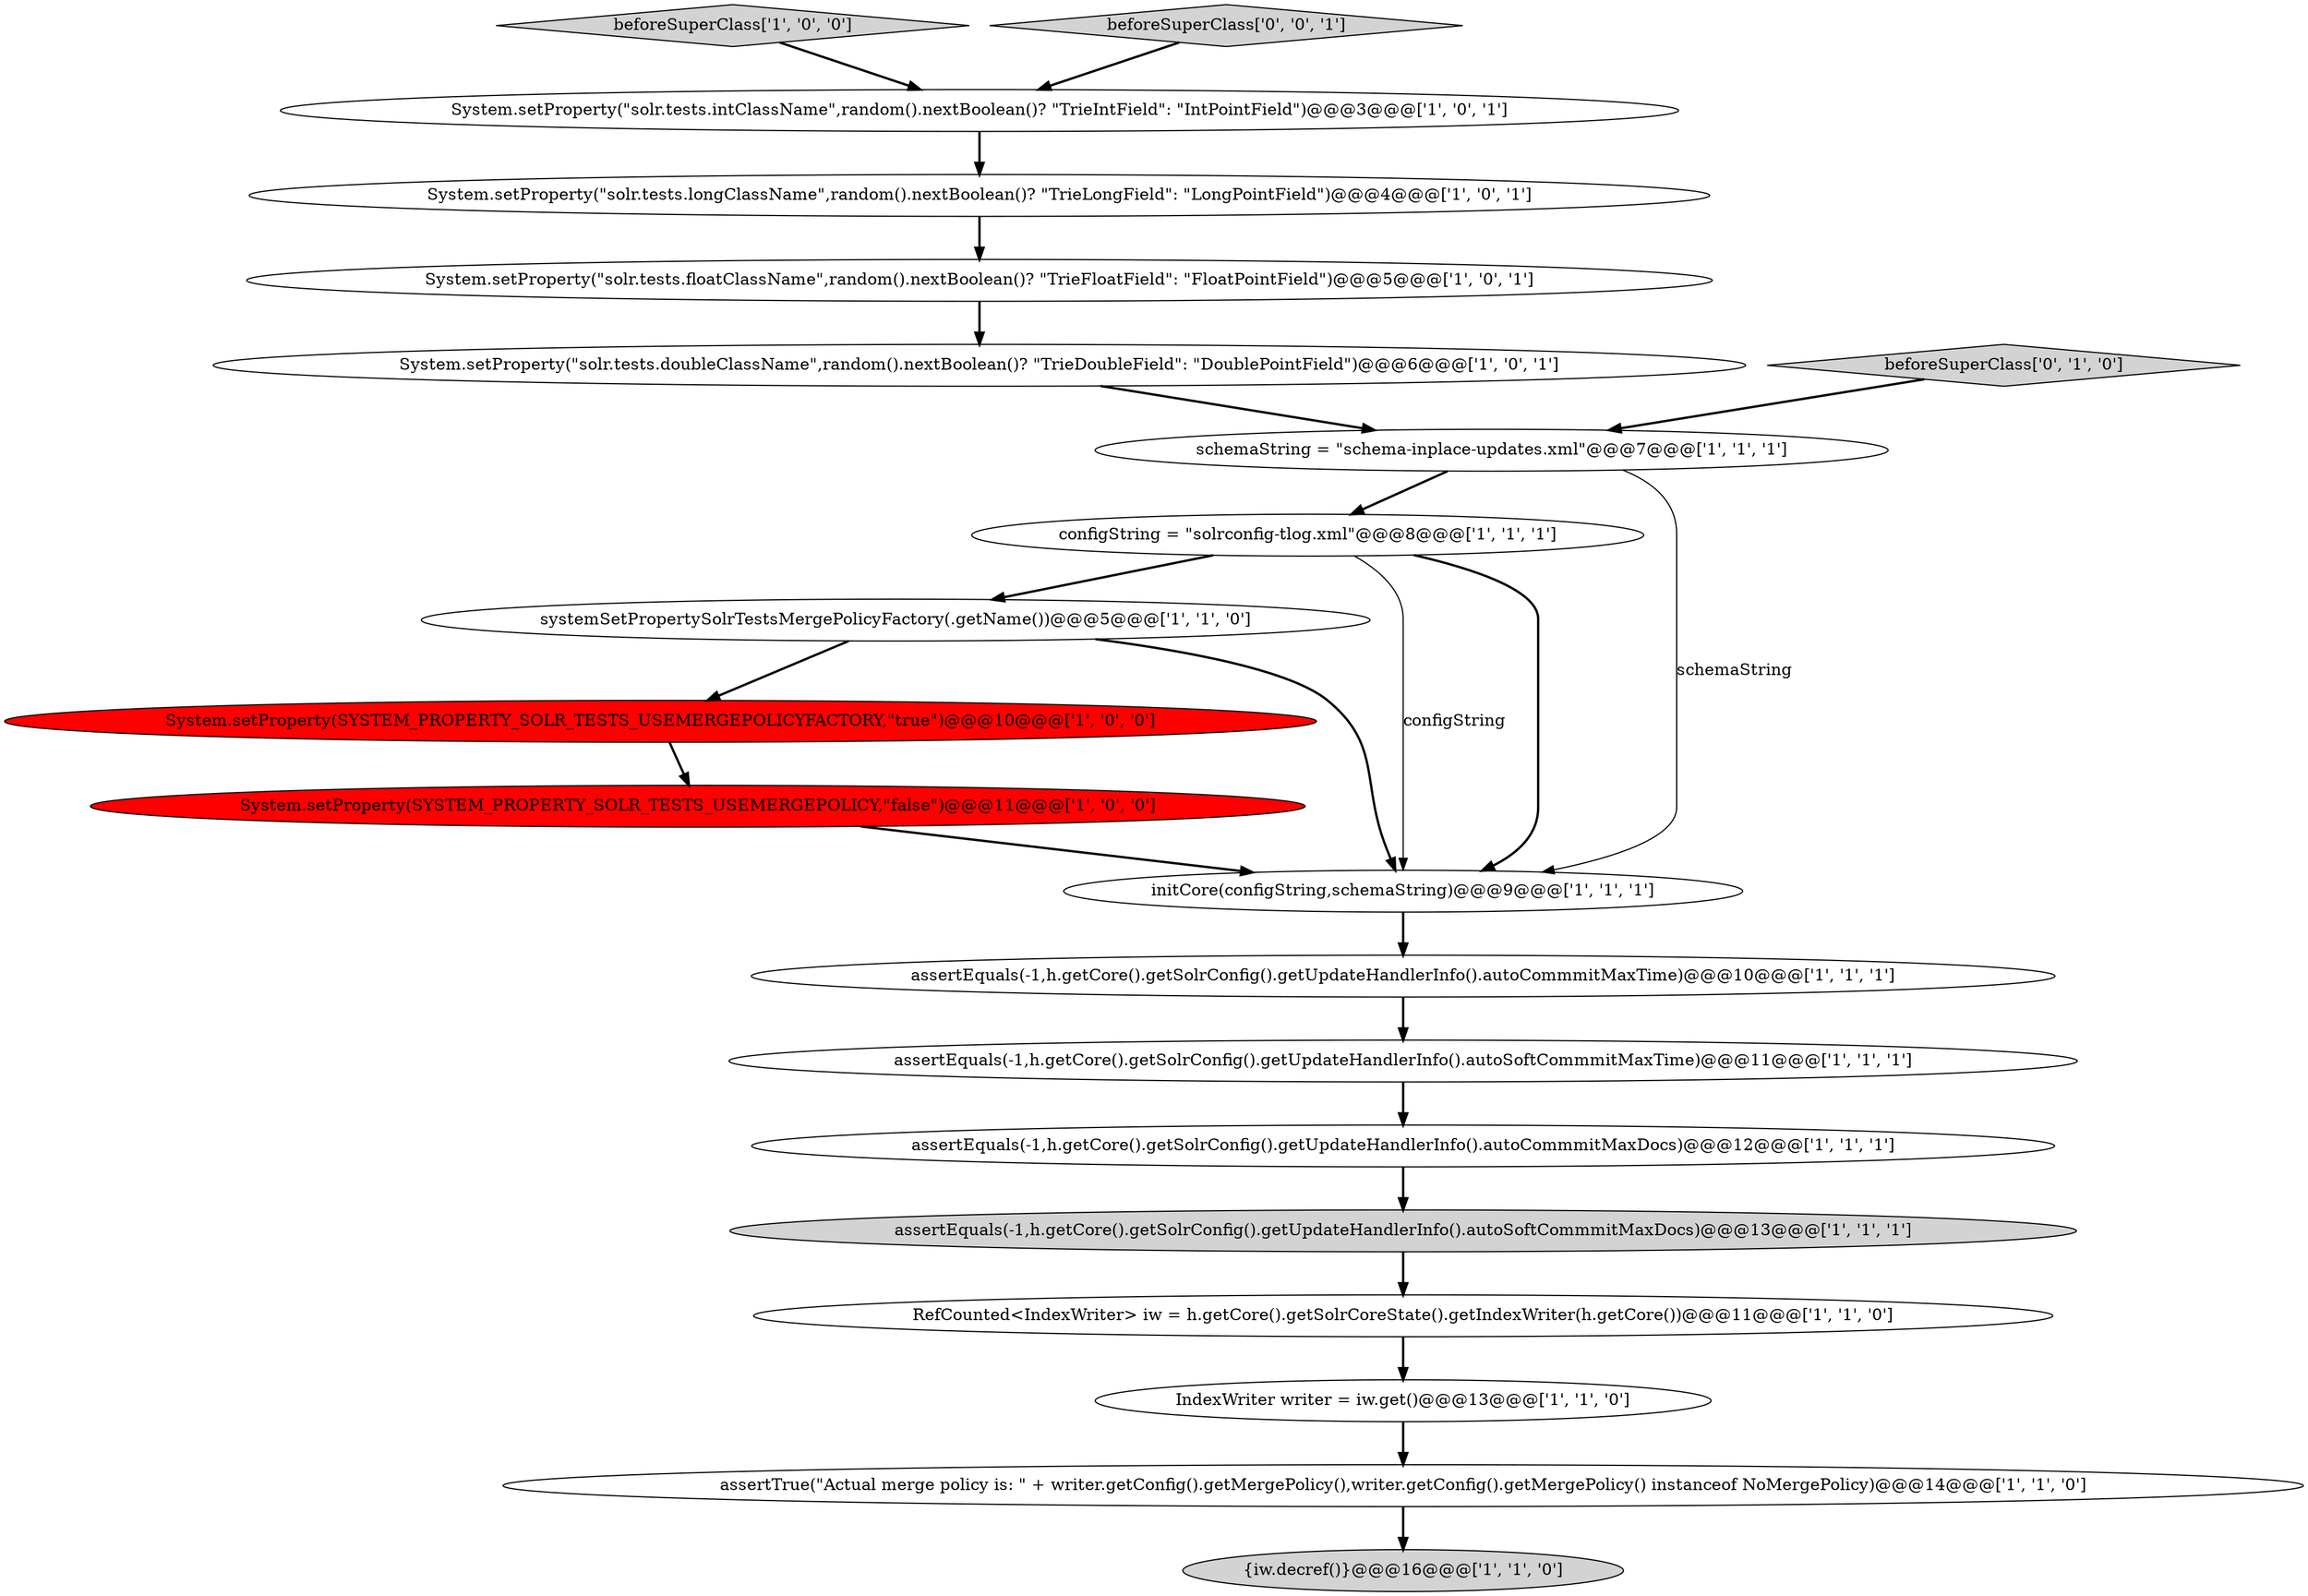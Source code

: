 digraph {
13 [style = filled, label = "{iw.decref()}@@@16@@@['1', '1', '0']", fillcolor = lightgray, shape = ellipse image = "AAA0AAABBB1BBB"];
17 [style = filled, label = "System.setProperty(SYSTEM_PROPERTY_SOLR_TESTS_USEMERGEPOLICY,\"false\")@@@11@@@['1', '0', '0']", fillcolor = red, shape = ellipse image = "AAA1AAABBB1BBB"];
10 [style = filled, label = "beforeSuperClass['1', '0', '0']", fillcolor = lightgray, shape = diamond image = "AAA0AAABBB1BBB"];
0 [style = filled, label = "assertTrue(\"Actual merge policy is: \" + writer.getConfig().getMergePolicy(),writer.getConfig().getMergePolicy() instanceof NoMergePolicy)@@@14@@@['1', '1', '0']", fillcolor = white, shape = ellipse image = "AAA0AAABBB1BBB"];
15 [style = filled, label = "configString = \"solrconfig-tlog.xml\"@@@8@@@['1', '1', '1']", fillcolor = white, shape = ellipse image = "AAA0AAABBB1BBB"];
18 [style = filled, label = "System.setProperty(\"solr.tests.floatClassName\",random().nextBoolean()? \"TrieFloatField\": \"FloatPointField\")@@@5@@@['1', '0', '1']", fillcolor = white, shape = ellipse image = "AAA0AAABBB1BBB"];
6 [style = filled, label = "RefCounted<IndexWriter> iw = h.getCore().getSolrCoreState().getIndexWriter(h.getCore())@@@11@@@['1', '1', '0']", fillcolor = white, shape = ellipse image = "AAA0AAABBB1BBB"];
3 [style = filled, label = "assertEquals(-1,h.getCore().getSolrConfig().getUpdateHandlerInfo().autoSoftCommmitMaxDocs)@@@13@@@['1', '1', '1']", fillcolor = lightgray, shape = ellipse image = "AAA0AAABBB1BBB"];
7 [style = filled, label = "System.setProperty(SYSTEM_PROPERTY_SOLR_TESTS_USEMERGEPOLICYFACTORY,\"true\")@@@10@@@['1', '0', '0']", fillcolor = red, shape = ellipse image = "AAA1AAABBB1BBB"];
16 [style = filled, label = "System.setProperty(\"solr.tests.intClassName\",random().nextBoolean()? \"TrieIntField\": \"IntPointField\")@@@3@@@['1', '0', '1']", fillcolor = white, shape = ellipse image = "AAA0AAABBB1BBB"];
4 [style = filled, label = "System.setProperty(\"solr.tests.doubleClassName\",random().nextBoolean()? \"TrieDoubleField\": \"DoublePointField\")@@@6@@@['1', '0', '1']", fillcolor = white, shape = ellipse image = "AAA0AAABBB1BBB"];
11 [style = filled, label = "assertEquals(-1,h.getCore().getSolrConfig().getUpdateHandlerInfo().autoCommmitMaxTime)@@@10@@@['1', '1', '1']", fillcolor = white, shape = ellipse image = "AAA0AAABBB1BBB"];
8 [style = filled, label = "assertEquals(-1,h.getCore().getSolrConfig().getUpdateHandlerInfo().autoSoftCommmitMaxTime)@@@11@@@['1', '1', '1']", fillcolor = white, shape = ellipse image = "AAA0AAABBB1BBB"];
19 [style = filled, label = "beforeSuperClass['0', '1', '0']", fillcolor = lightgray, shape = diamond image = "AAA0AAABBB2BBB"];
5 [style = filled, label = "assertEquals(-1,h.getCore().getSolrConfig().getUpdateHandlerInfo().autoCommmitMaxDocs)@@@12@@@['1', '1', '1']", fillcolor = white, shape = ellipse image = "AAA0AAABBB1BBB"];
20 [style = filled, label = "beforeSuperClass['0', '0', '1']", fillcolor = lightgray, shape = diamond image = "AAA0AAABBB3BBB"];
9 [style = filled, label = "schemaString = \"schema-inplace-updates.xml\"@@@7@@@['1', '1', '1']", fillcolor = white, shape = ellipse image = "AAA0AAABBB1BBB"];
1 [style = filled, label = "System.setProperty(\"solr.tests.longClassName\",random().nextBoolean()? \"TrieLongField\": \"LongPointField\")@@@4@@@['1', '0', '1']", fillcolor = white, shape = ellipse image = "AAA0AAABBB1BBB"];
2 [style = filled, label = "systemSetPropertySolrTestsMergePolicyFactory(.getName())@@@5@@@['1', '1', '0']", fillcolor = white, shape = ellipse image = "AAA0AAABBB1BBB"];
14 [style = filled, label = "IndexWriter writer = iw.get()@@@13@@@['1', '1', '0']", fillcolor = white, shape = ellipse image = "AAA0AAABBB1BBB"];
12 [style = filled, label = "initCore(configString,schemaString)@@@9@@@['1', '1', '1']", fillcolor = white, shape = ellipse image = "AAA0AAABBB1BBB"];
5->3 [style = bold, label=""];
4->9 [style = bold, label=""];
15->2 [style = bold, label=""];
7->17 [style = bold, label=""];
0->13 [style = bold, label=""];
12->11 [style = bold, label=""];
3->6 [style = bold, label=""];
1->18 [style = bold, label=""];
9->12 [style = solid, label="schemaString"];
2->12 [style = bold, label=""];
6->14 [style = bold, label=""];
15->12 [style = solid, label="configString"];
17->12 [style = bold, label=""];
20->16 [style = bold, label=""];
18->4 [style = bold, label=""];
8->5 [style = bold, label=""];
14->0 [style = bold, label=""];
16->1 [style = bold, label=""];
10->16 [style = bold, label=""];
19->9 [style = bold, label=""];
9->15 [style = bold, label=""];
11->8 [style = bold, label=""];
15->12 [style = bold, label=""];
2->7 [style = bold, label=""];
}
